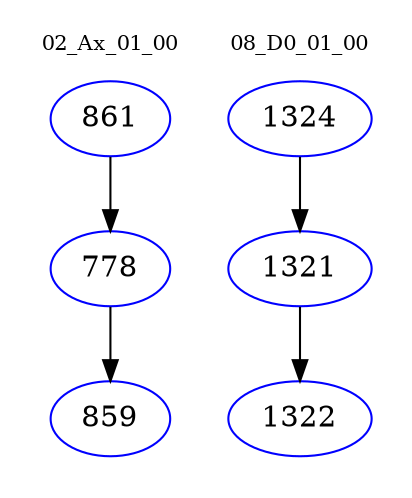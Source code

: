 digraph{
subgraph cluster_0 {
color = white
label = "02_Ax_01_00";
fontsize=10;
T0_861 [label="861", color="blue"]
T0_861 -> T0_778 [color="black"]
T0_778 [label="778", color="blue"]
T0_778 -> T0_859 [color="black"]
T0_859 [label="859", color="blue"]
}
subgraph cluster_1 {
color = white
label = "08_D0_01_00";
fontsize=10;
T1_1324 [label="1324", color="blue"]
T1_1324 -> T1_1321 [color="black"]
T1_1321 [label="1321", color="blue"]
T1_1321 -> T1_1322 [color="black"]
T1_1322 [label="1322", color="blue"]
}
}
